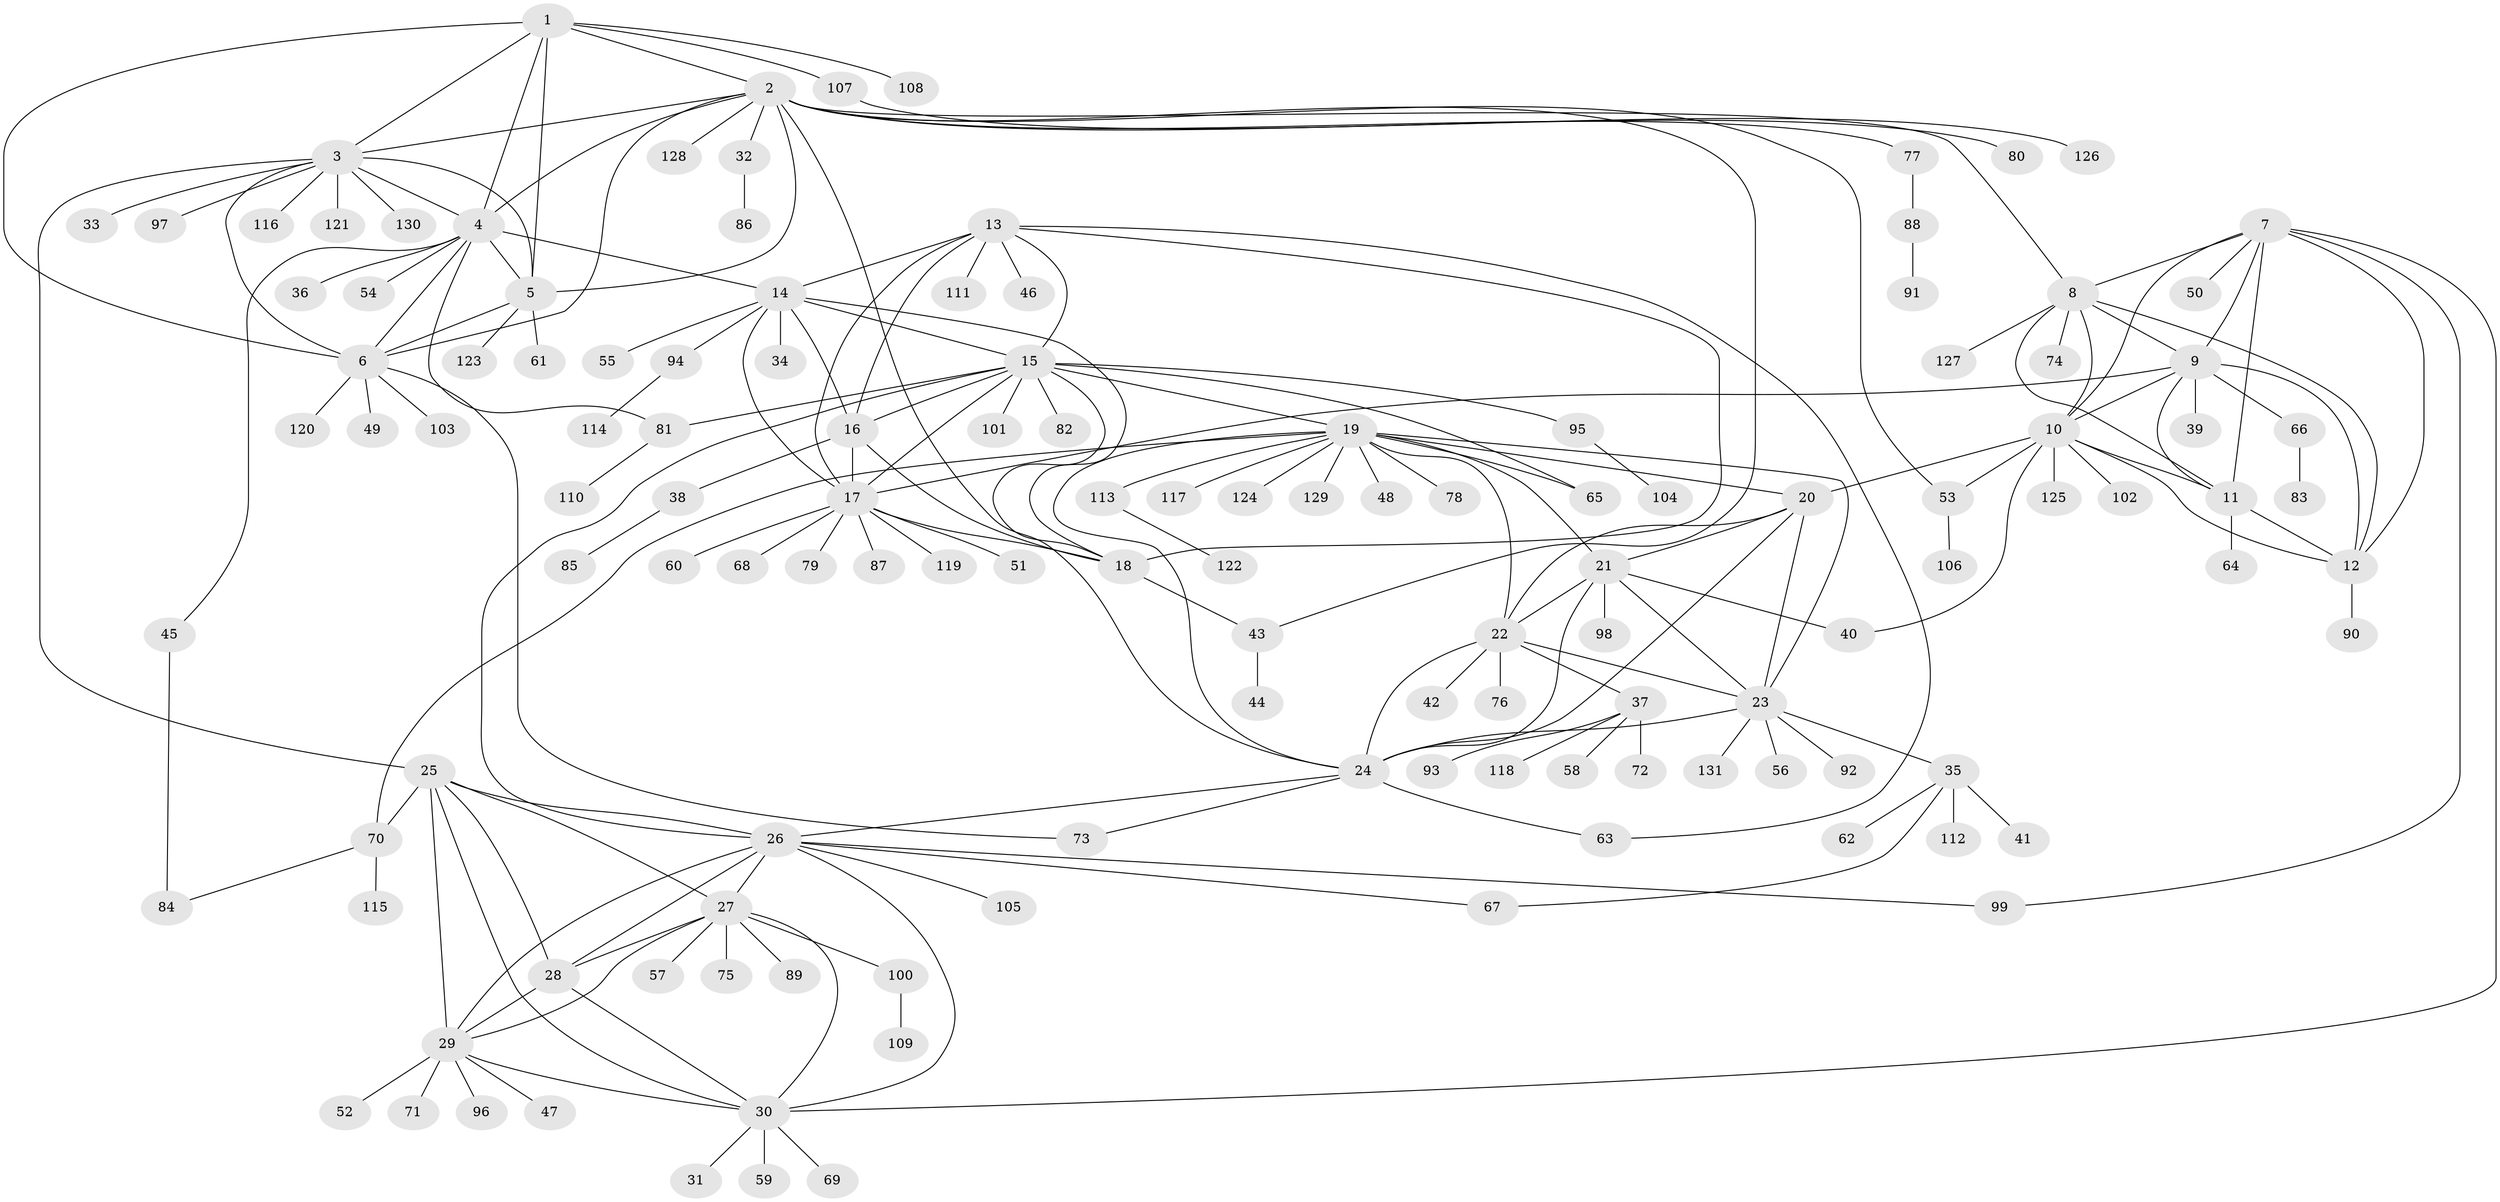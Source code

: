 // coarse degree distribution, {5: 0.0759493670886076, 6: 0.0759493670886076, 7: 0.05063291139240506, 1: 0.5316455696202531, 8: 0.012658227848101266, 2: 0.12658227848101267, 10: 0.0379746835443038, 4: 0.02531645569620253, 9: 0.0379746835443038, 3: 0.012658227848101266, 12: 0.012658227848101266}
// Generated by graph-tools (version 1.1) at 2025/37/03/04/25 23:37:37]
// undirected, 131 vertices, 197 edges
graph export_dot {
  node [color=gray90,style=filled];
  1;
  2;
  3;
  4;
  5;
  6;
  7;
  8;
  9;
  10;
  11;
  12;
  13;
  14;
  15;
  16;
  17;
  18;
  19;
  20;
  21;
  22;
  23;
  24;
  25;
  26;
  27;
  28;
  29;
  30;
  31;
  32;
  33;
  34;
  35;
  36;
  37;
  38;
  39;
  40;
  41;
  42;
  43;
  44;
  45;
  46;
  47;
  48;
  49;
  50;
  51;
  52;
  53;
  54;
  55;
  56;
  57;
  58;
  59;
  60;
  61;
  62;
  63;
  64;
  65;
  66;
  67;
  68;
  69;
  70;
  71;
  72;
  73;
  74;
  75;
  76;
  77;
  78;
  79;
  80;
  81;
  82;
  83;
  84;
  85;
  86;
  87;
  88;
  89;
  90;
  91;
  92;
  93;
  94;
  95;
  96;
  97;
  98;
  99;
  100;
  101;
  102;
  103;
  104;
  105;
  106;
  107;
  108;
  109;
  110;
  111;
  112;
  113;
  114;
  115;
  116;
  117;
  118;
  119;
  120;
  121;
  122;
  123;
  124;
  125;
  126;
  127;
  128;
  129;
  130;
  131;
  1 -- 2;
  1 -- 3;
  1 -- 4;
  1 -- 5;
  1 -- 6;
  1 -- 107;
  1 -- 108;
  2 -- 3;
  2 -- 4;
  2 -- 5;
  2 -- 6;
  2 -- 8;
  2 -- 24;
  2 -- 32;
  2 -- 43;
  2 -- 53;
  2 -- 77;
  2 -- 80;
  2 -- 128;
  3 -- 4;
  3 -- 5;
  3 -- 6;
  3 -- 25;
  3 -- 33;
  3 -- 97;
  3 -- 116;
  3 -- 121;
  3 -- 130;
  4 -- 5;
  4 -- 6;
  4 -- 14;
  4 -- 36;
  4 -- 45;
  4 -- 54;
  4 -- 81;
  5 -- 6;
  5 -- 61;
  5 -- 123;
  6 -- 49;
  6 -- 73;
  6 -- 103;
  6 -- 120;
  7 -- 8;
  7 -- 9;
  7 -- 10;
  7 -- 11;
  7 -- 12;
  7 -- 30;
  7 -- 50;
  7 -- 99;
  8 -- 9;
  8 -- 10;
  8 -- 11;
  8 -- 12;
  8 -- 74;
  8 -- 127;
  9 -- 10;
  9 -- 11;
  9 -- 12;
  9 -- 17;
  9 -- 39;
  9 -- 66;
  10 -- 11;
  10 -- 12;
  10 -- 20;
  10 -- 40;
  10 -- 53;
  10 -- 102;
  10 -- 125;
  11 -- 12;
  11 -- 64;
  12 -- 90;
  13 -- 14;
  13 -- 15;
  13 -- 16;
  13 -- 17;
  13 -- 18;
  13 -- 46;
  13 -- 63;
  13 -- 111;
  14 -- 15;
  14 -- 16;
  14 -- 17;
  14 -- 18;
  14 -- 34;
  14 -- 55;
  14 -- 94;
  15 -- 16;
  15 -- 17;
  15 -- 18;
  15 -- 19;
  15 -- 26;
  15 -- 65;
  15 -- 81;
  15 -- 82;
  15 -- 95;
  15 -- 101;
  16 -- 17;
  16 -- 18;
  16 -- 38;
  17 -- 18;
  17 -- 51;
  17 -- 60;
  17 -- 68;
  17 -- 79;
  17 -- 87;
  17 -- 119;
  18 -- 43;
  19 -- 20;
  19 -- 21;
  19 -- 22;
  19 -- 23;
  19 -- 24;
  19 -- 48;
  19 -- 65;
  19 -- 70;
  19 -- 78;
  19 -- 113;
  19 -- 117;
  19 -- 124;
  19 -- 129;
  20 -- 21;
  20 -- 22;
  20 -- 23;
  20 -- 24;
  21 -- 22;
  21 -- 23;
  21 -- 24;
  21 -- 40;
  21 -- 98;
  22 -- 23;
  22 -- 24;
  22 -- 37;
  22 -- 42;
  22 -- 76;
  23 -- 24;
  23 -- 35;
  23 -- 56;
  23 -- 92;
  23 -- 131;
  24 -- 26;
  24 -- 63;
  24 -- 73;
  25 -- 26;
  25 -- 27;
  25 -- 28;
  25 -- 29;
  25 -- 30;
  25 -- 70;
  26 -- 27;
  26 -- 28;
  26 -- 29;
  26 -- 30;
  26 -- 67;
  26 -- 99;
  26 -- 105;
  27 -- 28;
  27 -- 29;
  27 -- 30;
  27 -- 57;
  27 -- 75;
  27 -- 89;
  27 -- 100;
  28 -- 29;
  28 -- 30;
  29 -- 30;
  29 -- 47;
  29 -- 52;
  29 -- 71;
  29 -- 96;
  30 -- 31;
  30 -- 59;
  30 -- 69;
  32 -- 86;
  35 -- 41;
  35 -- 62;
  35 -- 67;
  35 -- 112;
  37 -- 58;
  37 -- 72;
  37 -- 93;
  37 -- 118;
  38 -- 85;
  43 -- 44;
  45 -- 84;
  53 -- 106;
  66 -- 83;
  70 -- 84;
  70 -- 115;
  77 -- 88;
  81 -- 110;
  88 -- 91;
  94 -- 114;
  95 -- 104;
  100 -- 109;
  107 -- 126;
  113 -- 122;
}
